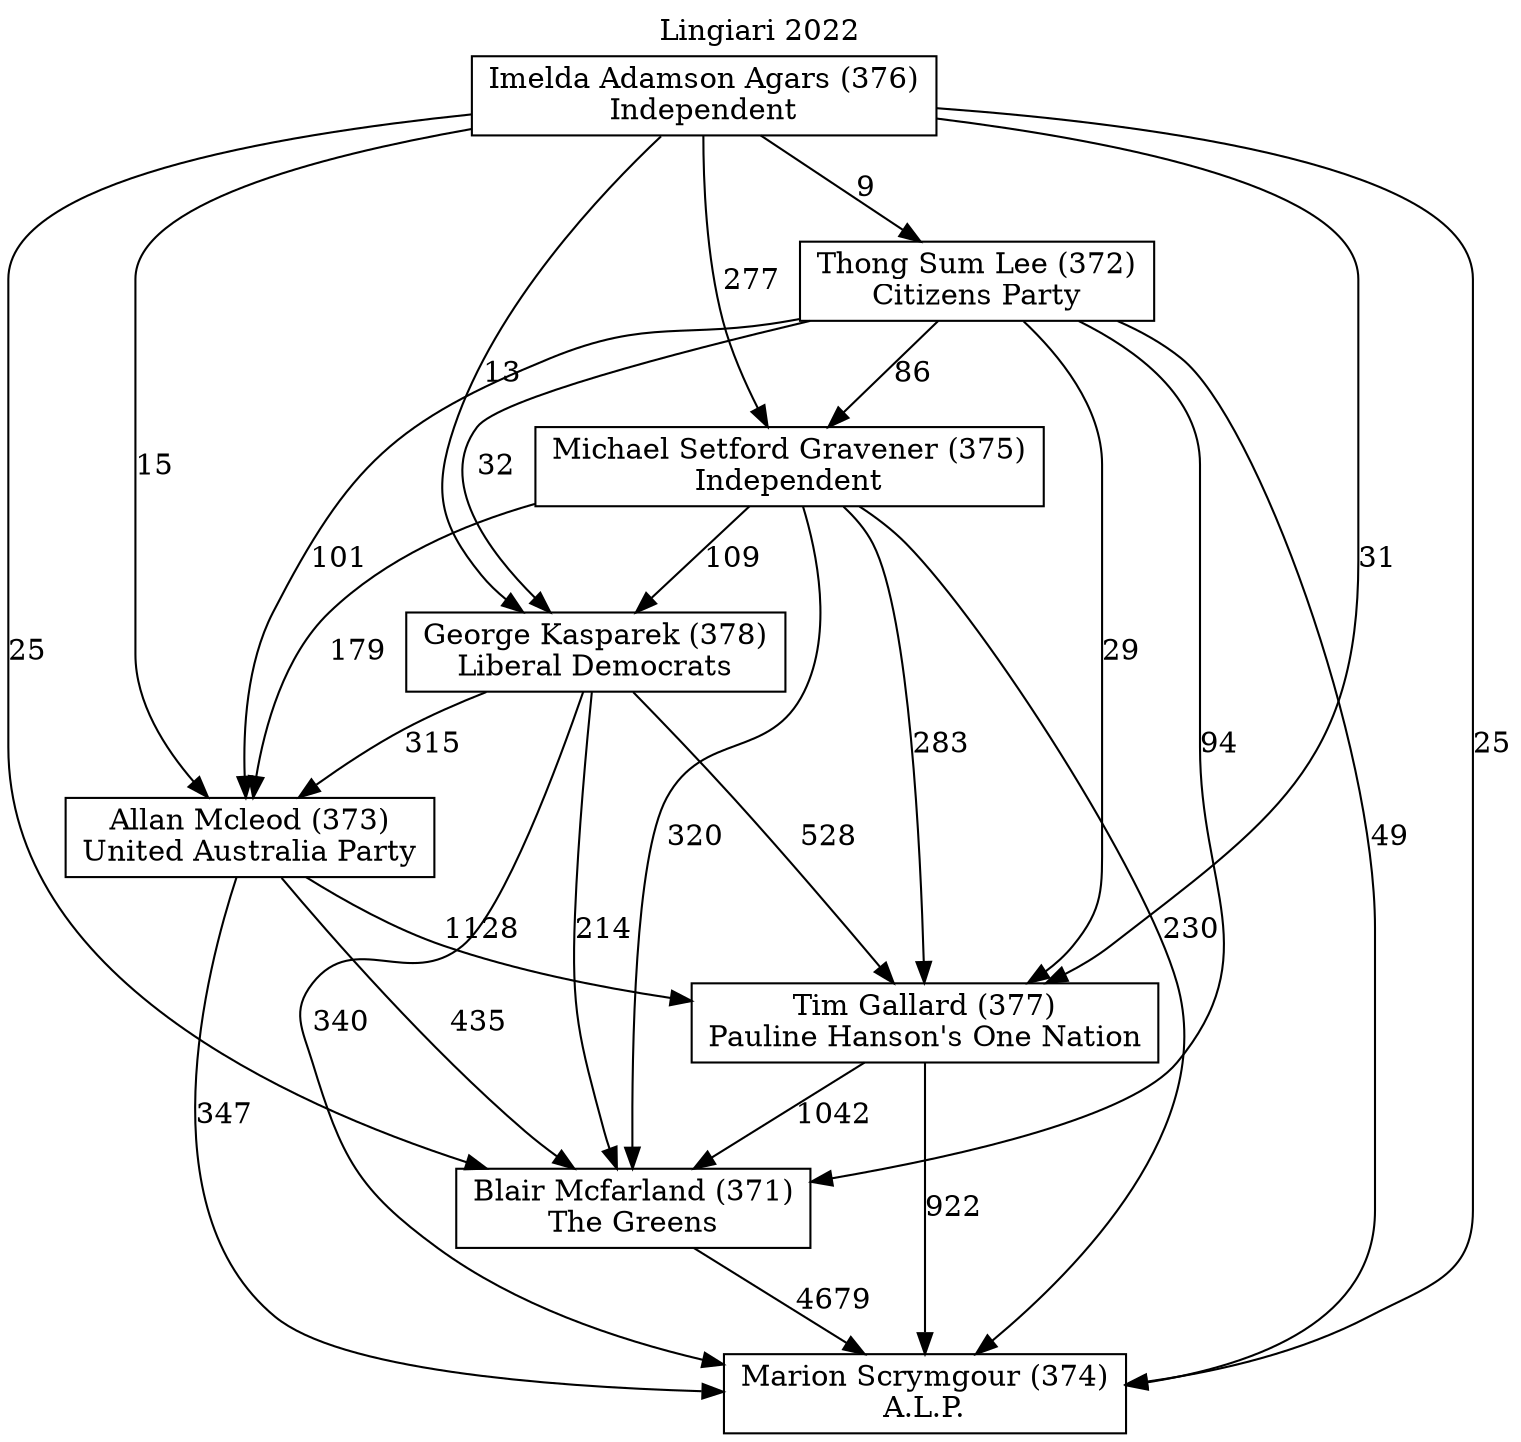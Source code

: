 // House preference flow
digraph "Marion Scrymgour (374)_Lingiari_2022" {
	graph [label="Lingiari 2022" labelloc=t mclimit=10]
	node [shape=box]
	"Marion Scrymgour (374)" [label="Marion Scrymgour (374)
A.L.P."]
	"Blair Mcfarland (371)" [label="Blair Mcfarland (371)
The Greens"]
	"Tim Gallard (377)" [label="Tim Gallard (377)
Pauline Hanson's One Nation"]
	"Allan Mcleod (373)" [label="Allan Mcleod (373)
United Australia Party"]
	"George Kasparek (378)" [label="George Kasparek (378)
Liberal Democrats"]
	"Michael Setford Gravener (375)" [label="Michael Setford Gravener (375)
Independent"]
	"Thong Sum Lee (372)" [label="Thong Sum Lee (372)
Citizens Party"]
	"Imelda Adamson Agars (376)" [label="Imelda Adamson Agars (376)
Independent"]
	"Blair Mcfarland (371)" -> "Marion Scrymgour (374)" [label=4679]
	"Tim Gallard (377)" -> "Blair Mcfarland (371)" [label=1042]
	"Allan Mcleod (373)" -> "Tim Gallard (377)" [label=1128]
	"George Kasparek (378)" -> "Allan Mcleod (373)" [label=315]
	"Michael Setford Gravener (375)" -> "George Kasparek (378)" [label=109]
	"Thong Sum Lee (372)" -> "Michael Setford Gravener (375)" [label=86]
	"Imelda Adamson Agars (376)" -> "Thong Sum Lee (372)" [label=9]
	"Tim Gallard (377)" -> "Marion Scrymgour (374)" [label=922]
	"Allan Mcleod (373)" -> "Marion Scrymgour (374)" [label=347]
	"George Kasparek (378)" -> "Marion Scrymgour (374)" [label=340]
	"Michael Setford Gravener (375)" -> "Marion Scrymgour (374)" [label=230]
	"Thong Sum Lee (372)" -> "Marion Scrymgour (374)" [label=49]
	"Imelda Adamson Agars (376)" -> "Marion Scrymgour (374)" [label=25]
	"Imelda Adamson Agars (376)" -> "Michael Setford Gravener (375)" [label=277]
	"Thong Sum Lee (372)" -> "George Kasparek (378)" [label=32]
	"Imelda Adamson Agars (376)" -> "George Kasparek (378)" [label=13]
	"Michael Setford Gravener (375)" -> "Allan Mcleod (373)" [label=179]
	"Thong Sum Lee (372)" -> "Allan Mcleod (373)" [label=101]
	"Imelda Adamson Agars (376)" -> "Allan Mcleod (373)" [label=15]
	"George Kasparek (378)" -> "Tim Gallard (377)" [label=528]
	"Michael Setford Gravener (375)" -> "Tim Gallard (377)" [label=283]
	"Thong Sum Lee (372)" -> "Tim Gallard (377)" [label=29]
	"Imelda Adamson Agars (376)" -> "Tim Gallard (377)" [label=31]
	"Allan Mcleod (373)" -> "Blair Mcfarland (371)" [label=435]
	"George Kasparek (378)" -> "Blair Mcfarland (371)" [label=214]
	"Michael Setford Gravener (375)" -> "Blair Mcfarland (371)" [label=320]
	"Thong Sum Lee (372)" -> "Blair Mcfarland (371)" [label=94]
	"Imelda Adamson Agars (376)" -> "Blair Mcfarland (371)" [label=25]
}
